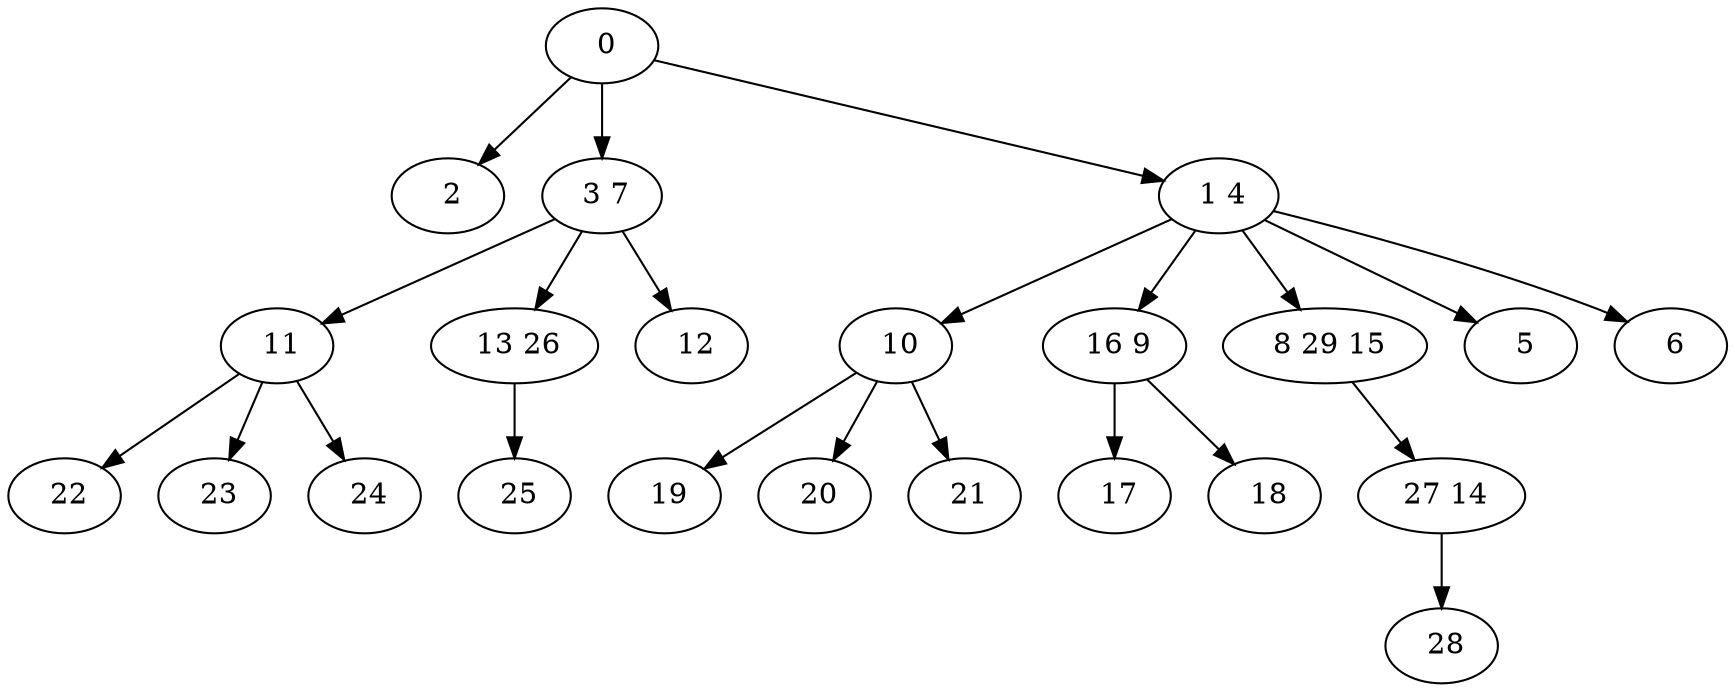 digraph mytree {
" 0" -> " 2";
" 0" -> " 3 7";
" 0" -> " 1 4";
" 2";
" 3 7" -> " 11";
" 3 7" -> " 13 26";
" 3 7" -> " 12";
" 1 4" -> " 10";
" 1 4" -> " 16 9";
" 1 4" -> " 8 29 15";
" 1 4" -> " 5";
" 1 4" -> " 6";
" 10" -> " 19";
" 10" -> " 20";
" 10" -> " 21";
" 19";
" 20";
" 21";
" 11" -> " 22";
" 11" -> " 23";
" 11" -> " 24";
" 22";
" 23";
" 13 26" -> " 25";
" 25";
" 16 9" -> " 17";
" 16 9" -> " 18";
" 17";
" 18";
" 12";
" 8 29 15" -> " 27 14";
" 27 14" -> " 28";
" 28";
" 5";
" 6";
" 24";
}
